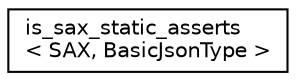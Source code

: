 digraph "Graphical Class Hierarchy"
{
 // LATEX_PDF_SIZE
  edge [fontname="Helvetica",fontsize="10",labelfontname="Helvetica",labelfontsize="10"];
  node [fontname="Helvetica",fontsize="10",shape=record];
  rankdir="LR";
  Node0 [label="is_sax_static_asserts\l\< SAX, BasicJsonType \>",height=0.2,width=0.4,color="black", fillcolor="white", style="filled",URL="$structdetail_1_1is__sax__static__asserts.html",tooltip=" "];
}
